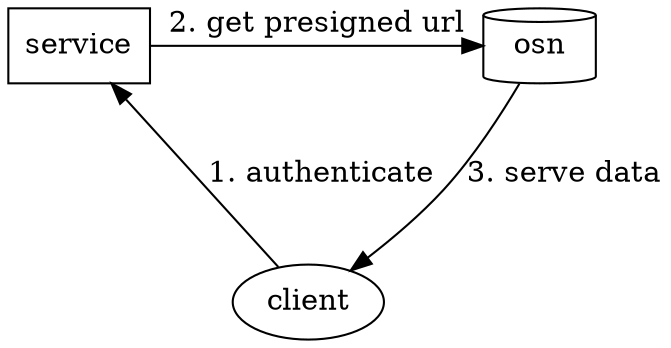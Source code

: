 digraph {
    ranksep=1

    osn [label="osn",shape=cylinder]
    svc [label="service",shape=box]
    client [label="client"]

    svc -> osn [label="2. get presigned url"]
    osn -> client [label="3. serve data"]
    client -> svc [label="1. authenticate"]

    {rank=same;osn;svc}
}

